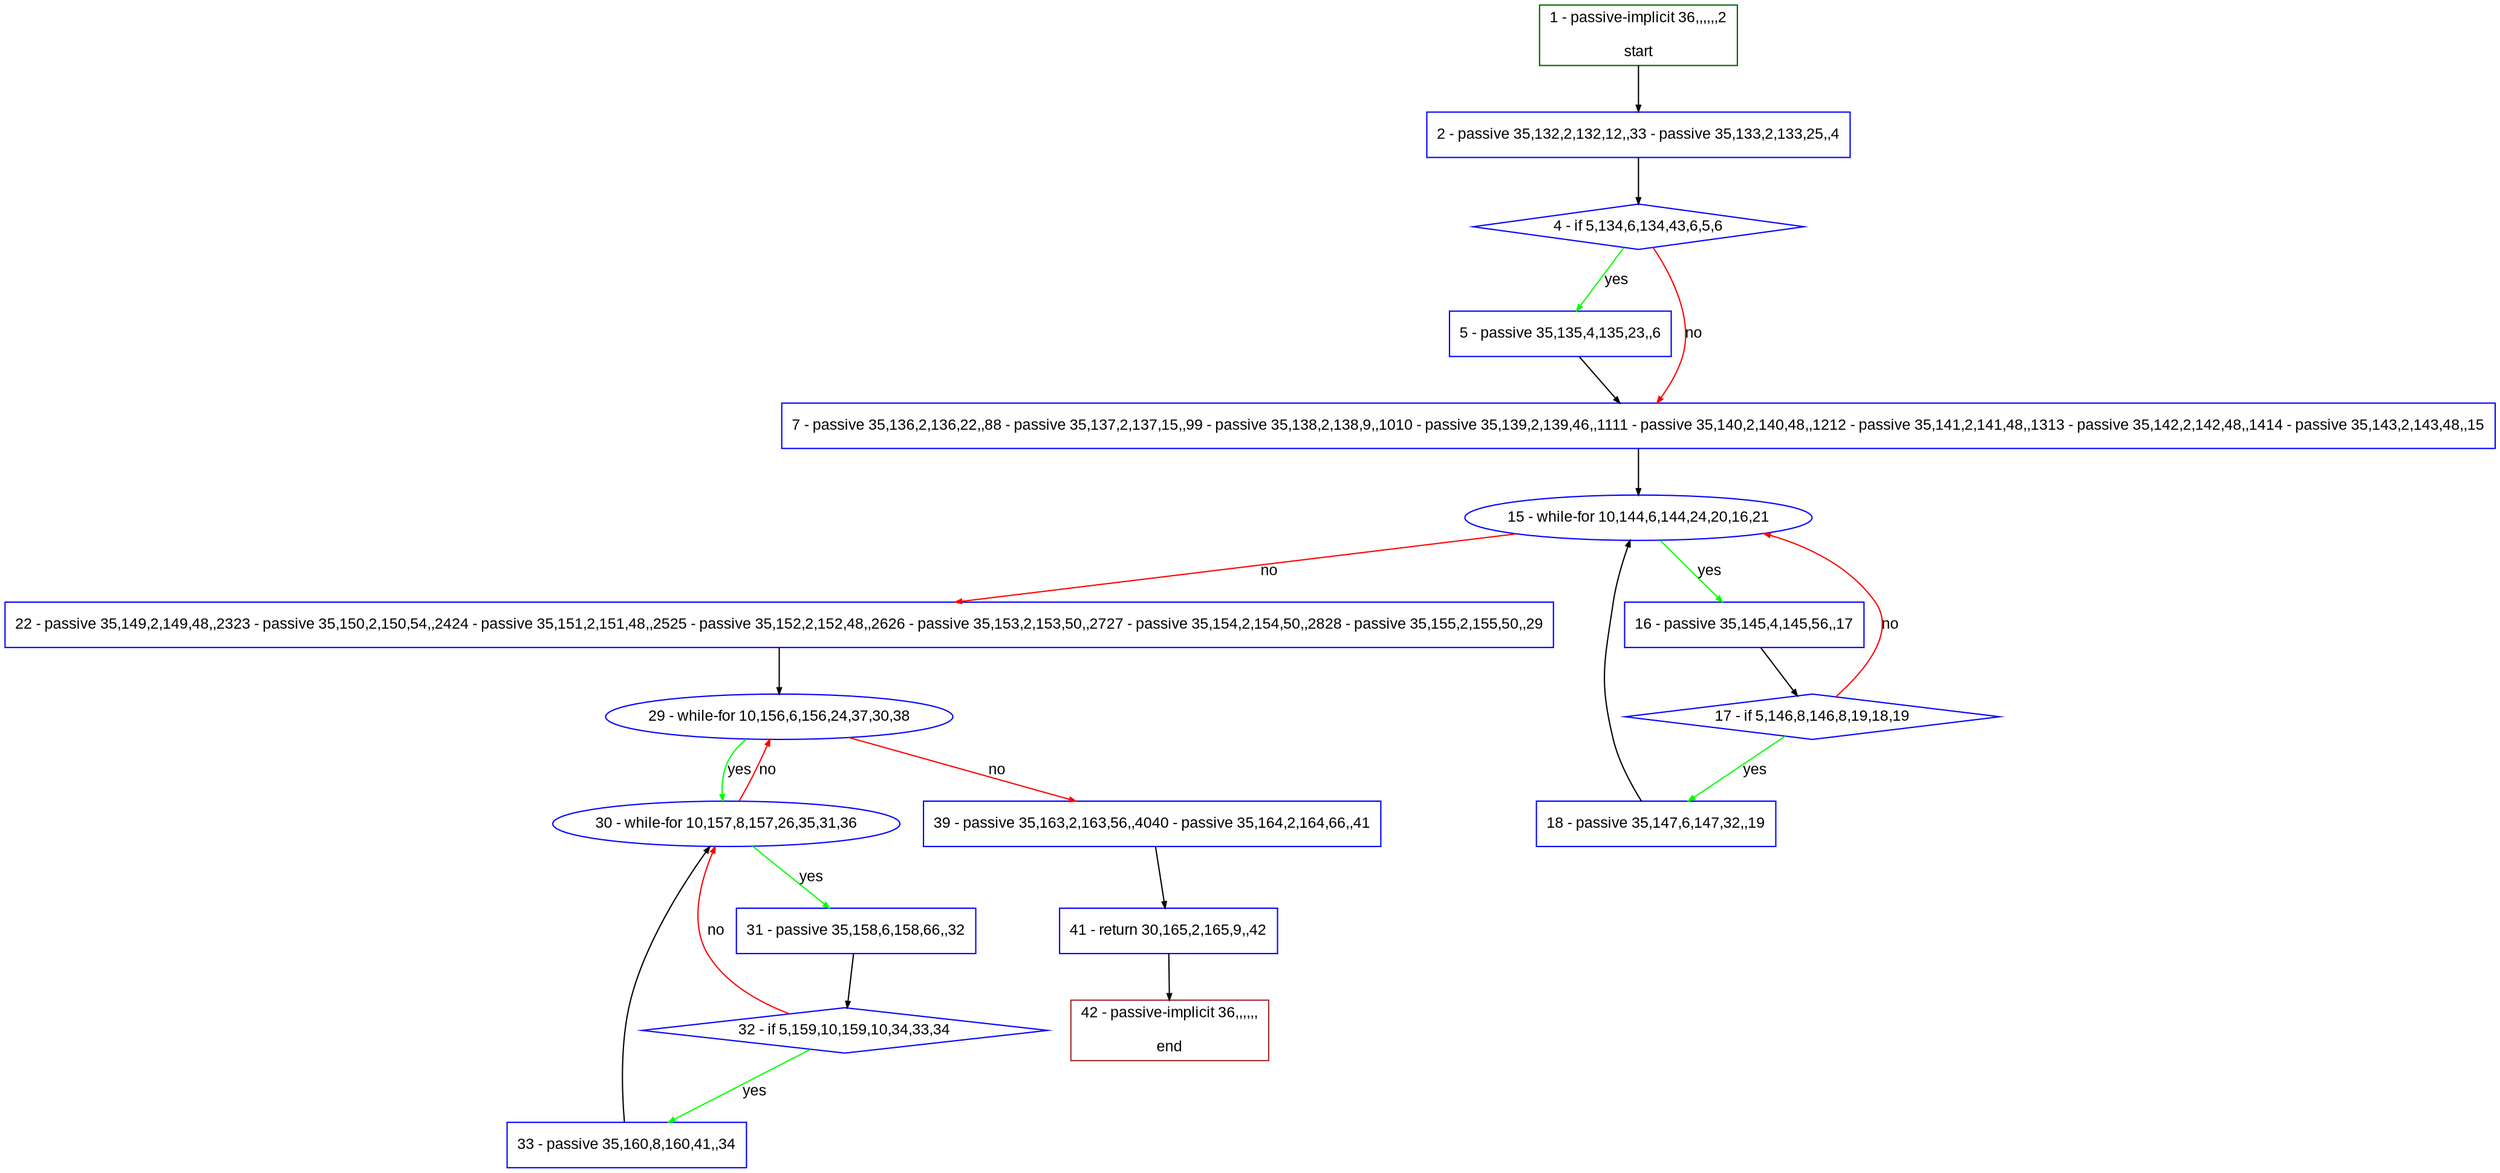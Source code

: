 digraph "" {
  graph [pack="true", label="", fontsize="12", packmode="clust", fontname="Arial", fillcolor="#FFFFCC", bgcolor="white", style="rounded,filled", compound="true"];
  node [node_initialized="no", label="", color="grey", fontsize="12", fillcolor="white", fontname="Arial", style="filled", shape="rectangle", compound="true", fixedsize="false"];
  edge [fontcolor="black", arrowhead="normal", arrowtail="none", arrowsize="0.5", ltail="", label="", color="black", fontsize="12", lhead="", fontname="Arial", dir="forward", compound="true"];
  __N1 [label="2 - passive 35,132,2,132,12,,33 - passive 35,133,2,133,25,,4", color="#0000ff", fillcolor="#ffffff", style="filled", shape="box"];
  __N2 [label="1 - passive-implicit 36,,,,,,2\n\nstart", color="#006400", fillcolor="#ffffff", style="filled", shape="box"];
  __N3 [label="4 - if 5,134,6,134,43,6,5,6", color="#0000ff", fillcolor="#ffffff", style="filled", shape="diamond"];
  __N4 [label="5 - passive 35,135,4,135,23,,6", color="#0000ff", fillcolor="#ffffff", style="filled", shape="box"];
  __N5 [label="7 - passive 35,136,2,136,22,,88 - passive 35,137,2,137,15,,99 - passive 35,138,2,138,9,,1010 - passive 35,139,2,139,46,,1111 - passive 35,140,2,140,48,,1212 - passive 35,141,2,141,48,,1313 - passive 35,142,2,142,48,,1414 - passive 35,143,2,143,48,,15", color="#0000ff", fillcolor="#ffffff", style="filled", shape="box"];
  __N6 [label="15 - while-for 10,144,6,144,24,20,16,21", color="#0000ff", fillcolor="#ffffff", style="filled", shape="oval"];
  __N7 [label="16 - passive 35,145,4,145,56,,17", color="#0000ff", fillcolor="#ffffff", style="filled", shape="box"];
  __N8 [label="22 - passive 35,149,2,149,48,,2323 - passive 35,150,2,150,54,,2424 - passive 35,151,2,151,48,,2525 - passive 35,152,2,152,48,,2626 - passive 35,153,2,153,50,,2727 - passive 35,154,2,154,50,,2828 - passive 35,155,2,155,50,,29", color="#0000ff", fillcolor="#ffffff", style="filled", shape="box"];
  __N9 [label="17 - if 5,146,8,146,8,19,18,19", color="#0000ff", fillcolor="#ffffff", style="filled", shape="diamond"];
  __N10 [label="18 - passive 35,147,6,147,32,,19", color="#0000ff", fillcolor="#ffffff", style="filled", shape="box"];
  __N11 [label="29 - while-for 10,156,6,156,24,37,30,38", color="#0000ff", fillcolor="#ffffff", style="filled", shape="oval"];
  __N12 [label="30 - while-for 10,157,8,157,26,35,31,36", color="#0000ff", fillcolor="#ffffff", style="filled", shape="oval"];
  __N13 [label="39 - passive 35,163,2,163,56,,4040 - passive 35,164,2,164,66,,41", color="#0000ff", fillcolor="#ffffff", style="filled", shape="box"];
  __N14 [label="31 - passive 35,158,6,158,66,,32", color="#0000ff", fillcolor="#ffffff", style="filled", shape="box"];
  __N15 [label="32 - if 5,159,10,159,10,34,33,34", color="#0000ff", fillcolor="#ffffff", style="filled", shape="diamond"];
  __N16 [label="33 - passive 35,160,8,160,41,,34", color="#0000ff", fillcolor="#ffffff", style="filled", shape="box"];
  __N17 [label="41 - return 30,165,2,165,9,,42", color="#0000ff", fillcolor="#ffffff", style="filled", shape="box"];
  __N18 [label="42 - passive-implicit 36,,,,,,\n\nend", color="#a52a2a", fillcolor="#ffffff", style="filled", shape="box"];
  __N2 -> __N1 [arrowhead="normal", arrowtail="none", color="#000000", label="", dir="forward"];
  __N1 -> __N3 [arrowhead="normal", arrowtail="none", color="#000000", label="", dir="forward"];
  __N3 -> __N4 [arrowhead="normal", arrowtail="none", color="#00ff00", label="yes", dir="forward"];
  __N3 -> __N5 [arrowhead="normal", arrowtail="none", color="#ff0000", label="no", dir="forward"];
  __N4 -> __N5 [arrowhead="normal", arrowtail="none", color="#000000", label="", dir="forward"];
  __N5 -> __N6 [arrowhead="normal", arrowtail="none", color="#000000", label="", dir="forward"];
  __N6 -> __N7 [arrowhead="normal", arrowtail="none", color="#00ff00", label="yes", dir="forward"];
  __N6 -> __N8 [arrowhead="normal", arrowtail="none", color="#ff0000", label="no", dir="forward"];
  __N7 -> __N9 [arrowhead="normal", arrowtail="none", color="#000000", label="", dir="forward"];
  __N9 -> __N6 [arrowhead="normal", arrowtail="none", color="#ff0000", label="no", dir="forward"];
  __N9 -> __N10 [arrowhead="normal", arrowtail="none", color="#00ff00", label="yes", dir="forward"];
  __N10 -> __N6 [arrowhead="normal", arrowtail="none", color="#000000", label="", dir="forward"];
  __N8 -> __N11 [arrowhead="normal", arrowtail="none", color="#000000", label="", dir="forward"];
  __N11 -> __N12 [arrowhead="normal", arrowtail="none", color="#00ff00", label="yes", dir="forward"];
  __N12 -> __N11 [arrowhead="normal", arrowtail="none", color="#ff0000", label="no", dir="forward"];
  __N11 -> __N13 [arrowhead="normal", arrowtail="none", color="#ff0000", label="no", dir="forward"];
  __N12 -> __N14 [arrowhead="normal", arrowtail="none", color="#00ff00", label="yes", dir="forward"];
  __N14 -> __N15 [arrowhead="normal", arrowtail="none", color="#000000", label="", dir="forward"];
  __N15 -> __N12 [arrowhead="normal", arrowtail="none", color="#ff0000", label="no", dir="forward"];
  __N15 -> __N16 [arrowhead="normal", arrowtail="none", color="#00ff00", label="yes", dir="forward"];
  __N16 -> __N12 [arrowhead="normal", arrowtail="none", color="#000000", label="", dir="forward"];
  __N13 -> __N17 [arrowhead="normal", arrowtail="none", color="#000000", label="", dir="forward"];
  __N17 -> __N18 [arrowhead="normal", arrowtail="none", color="#000000", label="", dir="forward"];
}
